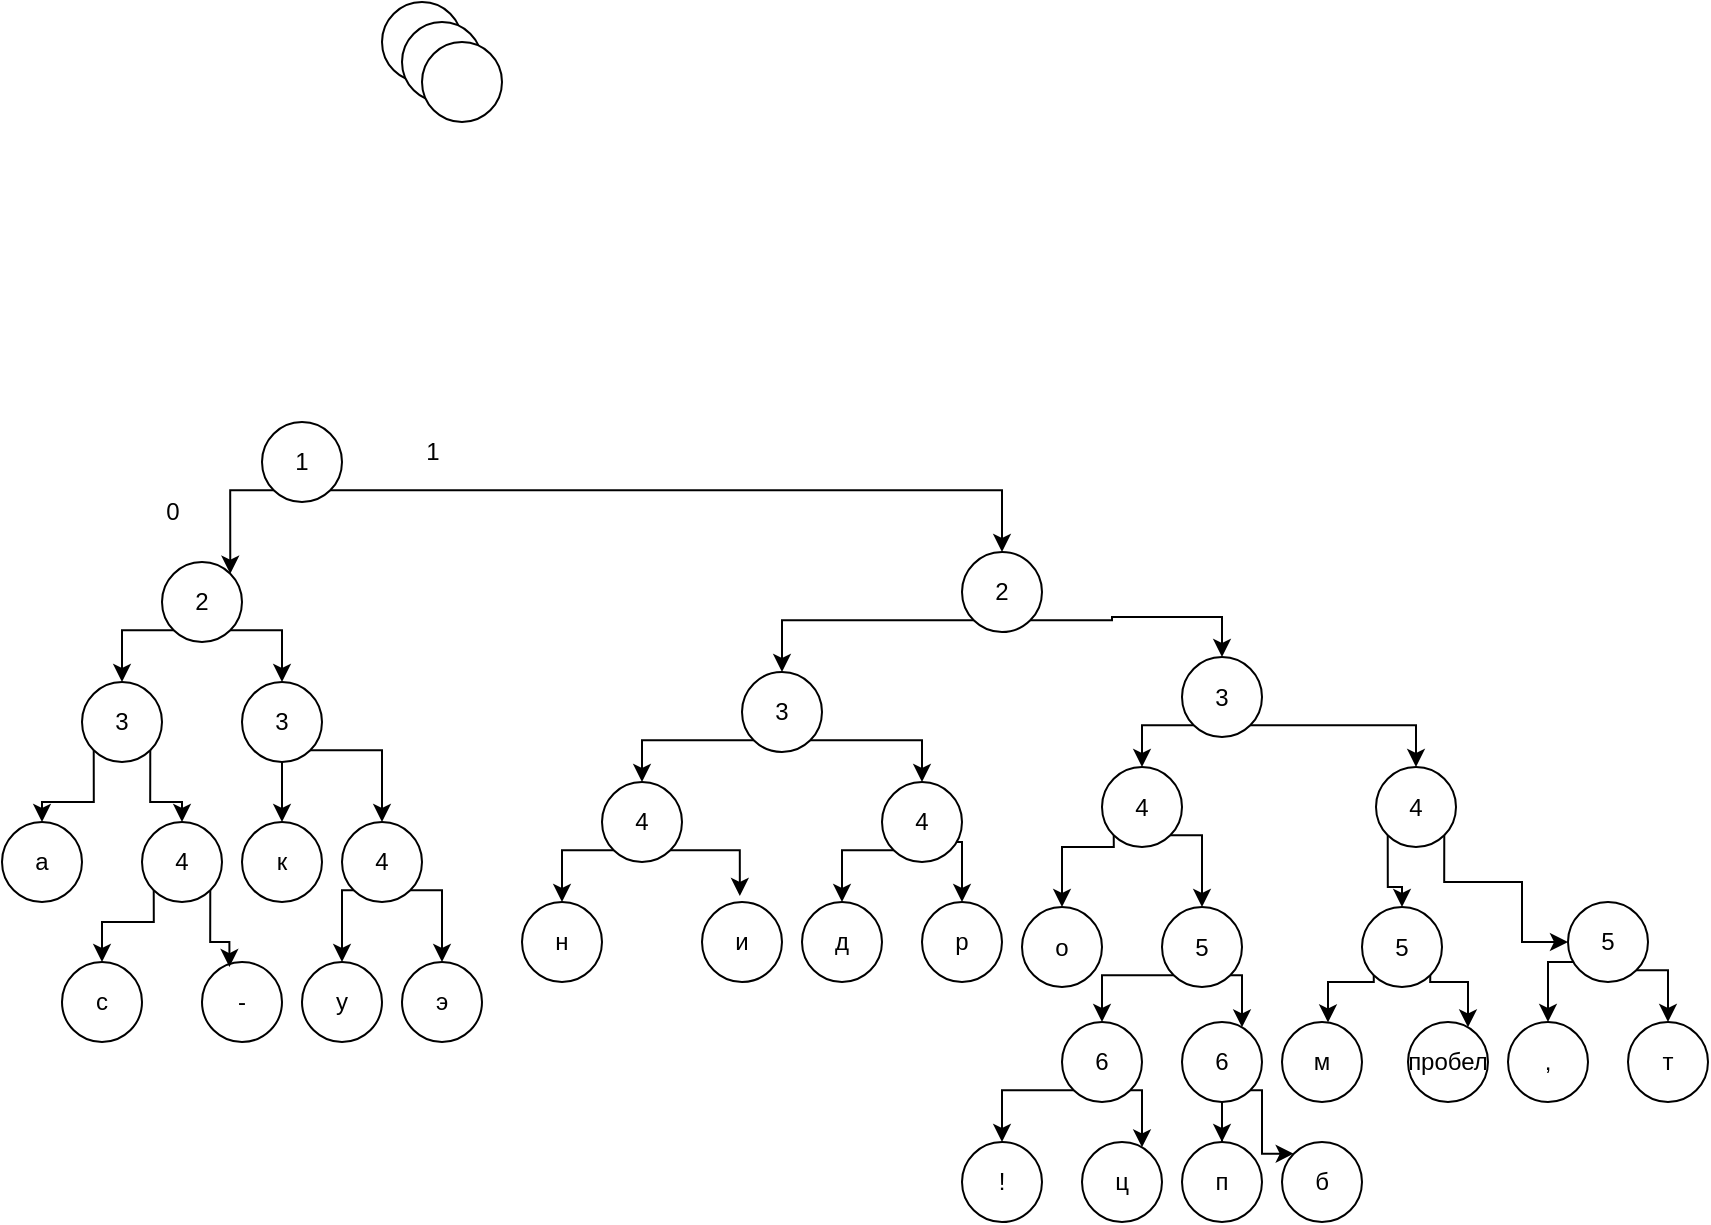 <mxfile version="20.7.2" type="github">
  <diagram id="o-HIYfDfh0YyrvNU1Bbs" name="Страница 1">
    <mxGraphModel dx="1123" dy="621" grid="1" gridSize="10" guides="1" tooltips="1" connect="1" arrows="1" fold="1" page="1" pageScale="1" pageWidth="827" pageHeight="1169" math="0" shadow="0">
      <root>
        <mxCell id="0" />
        <mxCell id="1" parent="0" />
        <mxCell id="30mC5k7iqsQkb9u7MMj6-1" value="" style="ellipse;whiteSpace=wrap;html=1;aspect=fixed;" vertex="1" parent="1">
          <mxGeometry x="260" y="310" width="40" height="40" as="geometry" />
        </mxCell>
        <mxCell id="30mC5k7iqsQkb9u7MMj6-2" value="" style="ellipse;whiteSpace=wrap;html=1;aspect=fixed;" vertex="1" parent="1">
          <mxGeometry x="270" y="320" width="40" height="40" as="geometry" />
        </mxCell>
        <mxCell id="30mC5k7iqsQkb9u7MMj6-3" value="" style="ellipse;whiteSpace=wrap;html=1;aspect=fixed;" vertex="1" parent="1">
          <mxGeometry x="280" y="330" width="40" height="40" as="geometry" />
        </mxCell>
        <mxCell id="30mC5k7iqsQkb9u7MMj6-67" style="edgeStyle=orthogonalEdgeStyle;rounded=0;orthogonalLoop=1;jettySize=auto;html=1;exitX=1;exitY=1;exitDx=0;exitDy=0;" edge="1" parent="1" source="30mC5k7iqsQkb9u7MMj6-4" target="30mC5k7iqsQkb9u7MMj6-66">
          <mxGeometry relative="1" as="geometry">
            <Array as="points">
              <mxPoint x="784" y="800" />
              <mxPoint x="803" y="800" />
            </Array>
          </mxGeometry>
        </mxCell>
        <mxCell id="30mC5k7iqsQkb9u7MMj6-69" style="edgeStyle=orthogonalEdgeStyle;rounded=0;orthogonalLoop=1;jettySize=auto;html=1;exitX=0;exitY=1;exitDx=0;exitDy=0;" edge="1" parent="1" source="30mC5k7iqsQkb9u7MMj6-4" target="30mC5k7iqsQkb9u7MMj6-68">
          <mxGeometry relative="1" as="geometry">
            <Array as="points">
              <mxPoint x="756" y="800" />
              <mxPoint x="733" y="800" />
            </Array>
          </mxGeometry>
        </mxCell>
        <mxCell id="30mC5k7iqsQkb9u7MMj6-4" value="5" style="ellipse;whiteSpace=wrap;html=1;aspect=fixed;" vertex="1" parent="1">
          <mxGeometry x="750" y="762.5" width="40" height="40" as="geometry" />
        </mxCell>
        <mxCell id="30mC5k7iqsQkb9u7MMj6-62" style="edgeStyle=orthogonalEdgeStyle;rounded=0;orthogonalLoop=1;jettySize=auto;html=1;exitX=0;exitY=1;exitDx=0;exitDy=0;" edge="1" parent="1" source="30mC5k7iqsQkb9u7MMj6-5" target="30mC5k7iqsQkb9u7MMj6-61">
          <mxGeometry relative="1" as="geometry">
            <Array as="points">
              <mxPoint x="626" y="732.5" />
              <mxPoint x="600" y="732.5" />
            </Array>
          </mxGeometry>
        </mxCell>
        <mxCell id="30mC5k7iqsQkb9u7MMj6-77" style="edgeStyle=orthogonalEdgeStyle;rounded=0;orthogonalLoop=1;jettySize=auto;html=1;exitX=1;exitY=1;exitDx=0;exitDy=0;" edge="1" parent="1" source="30mC5k7iqsQkb9u7MMj6-5" target="30mC5k7iqsQkb9u7MMj6-76">
          <mxGeometry relative="1" as="geometry">
            <Array as="points">
              <mxPoint x="670" y="727" />
            </Array>
          </mxGeometry>
        </mxCell>
        <mxCell id="30mC5k7iqsQkb9u7MMj6-5" value="4" style="ellipse;whiteSpace=wrap;html=1;aspect=fixed;" vertex="1" parent="1">
          <mxGeometry x="620" y="692.5" width="40" height="40" as="geometry" />
        </mxCell>
        <mxCell id="30mC5k7iqsQkb9u7MMj6-6" value="д" style="ellipse;whiteSpace=wrap;html=1;aspect=fixed;" vertex="1" parent="1">
          <mxGeometry x="470" y="760" width="40" height="40" as="geometry" />
        </mxCell>
        <mxCell id="30mC5k7iqsQkb9u7MMj6-57" style="edgeStyle=orthogonalEdgeStyle;rounded=0;orthogonalLoop=1;jettySize=auto;html=1;exitX=0;exitY=1;exitDx=0;exitDy=0;entryX=0.5;entryY=0;entryDx=0;entryDy=0;" edge="1" parent="1" source="30mC5k7iqsQkb9u7MMj6-7" target="30mC5k7iqsQkb9u7MMj6-6">
          <mxGeometry relative="1" as="geometry" />
        </mxCell>
        <mxCell id="30mC5k7iqsQkb9u7MMj6-64" style="edgeStyle=orthogonalEdgeStyle;rounded=0;orthogonalLoop=1;jettySize=auto;html=1;exitX=1;exitY=1;exitDx=0;exitDy=0;" edge="1" parent="1" source="30mC5k7iqsQkb9u7MMj6-7" target="30mC5k7iqsQkb9u7MMj6-63">
          <mxGeometry relative="1" as="geometry">
            <Array as="points">
              <mxPoint x="544" y="730" />
              <mxPoint x="550" y="730" />
            </Array>
          </mxGeometry>
        </mxCell>
        <mxCell id="30mC5k7iqsQkb9u7MMj6-7" value="4" style="ellipse;whiteSpace=wrap;html=1;aspect=fixed;" vertex="1" parent="1">
          <mxGeometry x="510" y="700" width="40" height="40" as="geometry" />
        </mxCell>
        <mxCell id="30mC5k7iqsQkb9u7MMj6-65" style="edgeStyle=orthogonalEdgeStyle;rounded=0;orthogonalLoop=1;jettySize=auto;html=1;exitX=0;exitY=1;exitDx=0;exitDy=0;" edge="1" parent="1" source="30mC5k7iqsQkb9u7MMj6-8" target="30mC5k7iqsQkb9u7MMj6-4">
          <mxGeometry relative="1" as="geometry" />
        </mxCell>
        <mxCell id="30mC5k7iqsQkb9u7MMj6-71" style="edgeStyle=orthogonalEdgeStyle;rounded=0;orthogonalLoop=1;jettySize=auto;html=1;exitX=1;exitY=1;exitDx=0;exitDy=0;" edge="1" parent="1" source="30mC5k7iqsQkb9u7MMj6-8" target="30mC5k7iqsQkb9u7MMj6-70">
          <mxGeometry relative="1" as="geometry">
            <Array as="points">
              <mxPoint x="791" y="750" />
              <mxPoint x="830" y="750" />
            </Array>
          </mxGeometry>
        </mxCell>
        <mxCell id="30mC5k7iqsQkb9u7MMj6-8" value="4" style="ellipse;whiteSpace=wrap;html=1;aspect=fixed;" vertex="1" parent="1">
          <mxGeometry x="757" y="692.5" width="40" height="40" as="geometry" />
        </mxCell>
        <mxCell id="30mC5k7iqsQkb9u7MMj6-9" value="н" style="ellipse;whiteSpace=wrap;html=1;aspect=fixed;" vertex="1" parent="1">
          <mxGeometry x="330" y="760" width="40" height="40" as="geometry" />
        </mxCell>
        <mxCell id="30mC5k7iqsQkb9u7MMj6-10" value="и" style="ellipse;whiteSpace=wrap;html=1;aspect=fixed;" vertex="1" parent="1">
          <mxGeometry x="420" y="760" width="40" height="40" as="geometry" />
        </mxCell>
        <mxCell id="30mC5k7iqsQkb9u7MMj6-56" style="edgeStyle=orthogonalEdgeStyle;rounded=0;orthogonalLoop=1;jettySize=auto;html=1;exitX=1;exitY=1;exitDx=0;exitDy=0;entryX=0.473;entryY=-0.076;entryDx=0;entryDy=0;entryPerimeter=0;" edge="1" parent="1" source="30mC5k7iqsQkb9u7MMj6-11" target="30mC5k7iqsQkb9u7MMj6-10">
          <mxGeometry relative="1" as="geometry" />
        </mxCell>
        <mxCell id="30mC5k7iqsQkb9u7MMj6-58" style="edgeStyle=orthogonalEdgeStyle;rounded=0;orthogonalLoop=1;jettySize=auto;html=1;exitX=0;exitY=1;exitDx=0;exitDy=0;entryX=0.5;entryY=0;entryDx=0;entryDy=0;" edge="1" parent="1" source="30mC5k7iqsQkb9u7MMj6-11" target="30mC5k7iqsQkb9u7MMj6-9">
          <mxGeometry relative="1" as="geometry" />
        </mxCell>
        <mxCell id="30mC5k7iqsQkb9u7MMj6-11" value="4" style="ellipse;whiteSpace=wrap;html=1;aspect=fixed;" vertex="1" parent="1">
          <mxGeometry x="370" y="700" width="40" height="40" as="geometry" />
        </mxCell>
        <mxCell id="30mC5k7iqsQkb9u7MMj6-59" style="edgeStyle=orthogonalEdgeStyle;rounded=0;orthogonalLoop=1;jettySize=auto;html=1;exitX=0;exitY=1;exitDx=0;exitDy=0;entryX=0.5;entryY=0;entryDx=0;entryDy=0;" edge="1" parent="1" source="30mC5k7iqsQkb9u7MMj6-12" target="30mC5k7iqsQkb9u7MMj6-5">
          <mxGeometry relative="1" as="geometry" />
        </mxCell>
        <mxCell id="30mC5k7iqsQkb9u7MMj6-60" style="edgeStyle=orthogonalEdgeStyle;rounded=0;orthogonalLoop=1;jettySize=auto;html=1;exitX=1;exitY=1;exitDx=0;exitDy=0;" edge="1" parent="1" source="30mC5k7iqsQkb9u7MMj6-12" target="30mC5k7iqsQkb9u7MMj6-8">
          <mxGeometry relative="1" as="geometry" />
        </mxCell>
        <mxCell id="30mC5k7iqsQkb9u7MMj6-12" value="3" style="ellipse;whiteSpace=wrap;html=1;aspect=fixed;" vertex="1" parent="1">
          <mxGeometry x="660" y="637.5" width="40" height="40" as="geometry" />
        </mxCell>
        <mxCell id="30mC5k7iqsQkb9u7MMj6-52" style="edgeStyle=orthogonalEdgeStyle;rounded=0;orthogonalLoop=1;jettySize=auto;html=1;exitX=0;exitY=1;exitDx=0;exitDy=0;entryX=0.5;entryY=0;entryDx=0;entryDy=0;" edge="1" parent="1" source="30mC5k7iqsQkb9u7MMj6-13" target="30mC5k7iqsQkb9u7MMj6-11">
          <mxGeometry relative="1" as="geometry" />
        </mxCell>
        <mxCell id="30mC5k7iqsQkb9u7MMj6-53" style="edgeStyle=orthogonalEdgeStyle;rounded=0;orthogonalLoop=1;jettySize=auto;html=1;exitX=1;exitY=1;exitDx=0;exitDy=0;entryX=0.5;entryY=0;entryDx=0;entryDy=0;" edge="1" parent="1" source="30mC5k7iqsQkb9u7MMj6-13" target="30mC5k7iqsQkb9u7MMj6-7">
          <mxGeometry relative="1" as="geometry" />
        </mxCell>
        <mxCell id="30mC5k7iqsQkb9u7MMj6-13" value="3" style="ellipse;whiteSpace=wrap;html=1;aspect=fixed;" vertex="1" parent="1">
          <mxGeometry x="440" y="645" width="40" height="40" as="geometry" />
        </mxCell>
        <mxCell id="30mC5k7iqsQkb9u7MMj6-48" style="edgeStyle=orthogonalEdgeStyle;rounded=0;orthogonalLoop=1;jettySize=auto;html=1;exitX=0;exitY=1;exitDx=0;exitDy=0;" edge="1" parent="1" source="30mC5k7iqsQkb9u7MMj6-14" target="30mC5k7iqsQkb9u7MMj6-17">
          <mxGeometry relative="1" as="geometry">
            <Array as="points">
              <mxPoint x="240" y="754" />
            </Array>
          </mxGeometry>
        </mxCell>
        <mxCell id="30mC5k7iqsQkb9u7MMj6-49" style="edgeStyle=orthogonalEdgeStyle;rounded=0;orthogonalLoop=1;jettySize=auto;html=1;exitX=1;exitY=1;exitDx=0;exitDy=0;entryX=0.5;entryY=0;entryDx=0;entryDy=0;" edge="1" parent="1" source="30mC5k7iqsQkb9u7MMj6-14" target="30mC5k7iqsQkb9u7MMj6-16">
          <mxGeometry relative="1" as="geometry" />
        </mxCell>
        <mxCell id="30mC5k7iqsQkb9u7MMj6-14" value="4" style="ellipse;whiteSpace=wrap;html=1;aspect=fixed;" vertex="1" parent="1">
          <mxGeometry x="240" y="720" width="40" height="40" as="geometry" />
        </mxCell>
        <mxCell id="30mC5k7iqsQkb9u7MMj6-50" style="edgeStyle=orthogonalEdgeStyle;rounded=0;orthogonalLoop=1;jettySize=auto;html=1;exitX=0;exitY=1;exitDx=0;exitDy=0;entryX=0.5;entryY=0;entryDx=0;entryDy=0;" edge="1" parent="1" source="30mC5k7iqsQkb9u7MMj6-15" target="30mC5k7iqsQkb9u7MMj6-13">
          <mxGeometry relative="1" as="geometry" />
        </mxCell>
        <mxCell id="30mC5k7iqsQkb9u7MMj6-51" style="edgeStyle=orthogonalEdgeStyle;rounded=0;orthogonalLoop=1;jettySize=auto;html=1;exitX=1;exitY=1;exitDx=0;exitDy=0;entryX=0.5;entryY=0;entryDx=0;entryDy=0;" edge="1" parent="1" source="30mC5k7iqsQkb9u7MMj6-15" target="30mC5k7iqsQkb9u7MMj6-12">
          <mxGeometry relative="1" as="geometry" />
        </mxCell>
        <mxCell id="30mC5k7iqsQkb9u7MMj6-15" value="2" style="ellipse;whiteSpace=wrap;html=1;aspect=fixed;" vertex="1" parent="1">
          <mxGeometry x="550" y="585" width="40" height="40" as="geometry" />
        </mxCell>
        <mxCell id="30mC5k7iqsQkb9u7MMj6-16" value="э" style="ellipse;whiteSpace=wrap;html=1;aspect=fixed;" vertex="1" parent="1">
          <mxGeometry x="270" y="790" width="40" height="40" as="geometry" />
        </mxCell>
        <mxCell id="30mC5k7iqsQkb9u7MMj6-17" value="у" style="ellipse;whiteSpace=wrap;html=1;aspect=fixed;" vertex="1" parent="1">
          <mxGeometry x="220" y="790" width="40" height="40" as="geometry" />
        </mxCell>
        <mxCell id="30mC5k7iqsQkb9u7MMj6-18" value="-" style="ellipse;whiteSpace=wrap;html=1;aspect=fixed;" vertex="1" parent="1">
          <mxGeometry x="170" y="790" width="40" height="40" as="geometry" />
        </mxCell>
        <mxCell id="30mC5k7iqsQkb9u7MMj6-19" value="с" style="ellipse;whiteSpace=wrap;html=1;aspect=fixed;" vertex="1" parent="1">
          <mxGeometry x="100" y="790" width="40" height="40" as="geometry" />
        </mxCell>
        <mxCell id="30mC5k7iqsQkb9u7MMj6-45" style="edgeStyle=orthogonalEdgeStyle;rounded=0;orthogonalLoop=1;jettySize=auto;html=1;exitX=0;exitY=1;exitDx=0;exitDy=0;entryX=0.5;entryY=0;entryDx=0;entryDy=0;" edge="1" parent="1" source="30mC5k7iqsQkb9u7MMj6-20" target="30mC5k7iqsQkb9u7MMj6-19">
          <mxGeometry relative="1" as="geometry">
            <Array as="points">
              <mxPoint x="146" y="770" />
              <mxPoint x="120" y="770" />
            </Array>
          </mxGeometry>
        </mxCell>
        <mxCell id="30mC5k7iqsQkb9u7MMj6-46" style="edgeStyle=orthogonalEdgeStyle;rounded=0;orthogonalLoop=1;jettySize=auto;html=1;exitX=1;exitY=1;exitDx=0;exitDy=0;entryX=0.343;entryY=0.063;entryDx=0;entryDy=0;entryPerimeter=0;" edge="1" parent="1" source="30mC5k7iqsQkb9u7MMj6-20" target="30mC5k7iqsQkb9u7MMj6-18">
          <mxGeometry relative="1" as="geometry">
            <Array as="points">
              <mxPoint x="174" y="780" />
              <mxPoint x="184" y="780" />
            </Array>
          </mxGeometry>
        </mxCell>
        <mxCell id="30mC5k7iqsQkb9u7MMj6-20" value="4" style="ellipse;whiteSpace=wrap;html=1;aspect=fixed;" vertex="1" parent="1">
          <mxGeometry x="140" y="720" width="40" height="40" as="geometry" />
        </mxCell>
        <mxCell id="30mC5k7iqsQkb9u7MMj6-22" value="к" style="ellipse;whiteSpace=wrap;html=1;aspect=fixed;" vertex="1" parent="1">
          <mxGeometry x="190" y="720" width="40" height="40" as="geometry" />
        </mxCell>
        <mxCell id="30mC5k7iqsQkb9u7MMj6-23" value="а" style="ellipse;whiteSpace=wrap;html=1;aspect=fixed;" vertex="1" parent="1">
          <mxGeometry x="70" y="720" width="40" height="40" as="geometry" />
        </mxCell>
        <mxCell id="30mC5k7iqsQkb9u7MMj6-39" style="edgeStyle=orthogonalEdgeStyle;rounded=0;orthogonalLoop=1;jettySize=auto;html=1;exitX=1;exitY=1;exitDx=0;exitDy=0;entryX=0.5;entryY=0;entryDx=0;entryDy=0;" edge="1" parent="1" source="30mC5k7iqsQkb9u7MMj6-24" target="30mC5k7iqsQkb9u7MMj6-22">
          <mxGeometry relative="1" as="geometry" />
        </mxCell>
        <mxCell id="30mC5k7iqsQkb9u7MMj6-47" style="edgeStyle=orthogonalEdgeStyle;rounded=0;orthogonalLoop=1;jettySize=auto;html=1;exitX=1;exitY=1;exitDx=0;exitDy=0;" edge="1" parent="1" source="30mC5k7iqsQkb9u7MMj6-24" target="30mC5k7iqsQkb9u7MMj6-14">
          <mxGeometry relative="1" as="geometry" />
        </mxCell>
        <mxCell id="30mC5k7iqsQkb9u7MMj6-24" value="3" style="ellipse;whiteSpace=wrap;html=1;aspect=fixed;" vertex="1" parent="1">
          <mxGeometry x="190" y="650" width="40" height="40" as="geometry" />
        </mxCell>
        <mxCell id="30mC5k7iqsQkb9u7MMj6-43" style="edgeStyle=orthogonalEdgeStyle;rounded=0;orthogonalLoop=1;jettySize=auto;html=1;exitX=0;exitY=1;exitDx=0;exitDy=0;entryX=0.5;entryY=0;entryDx=0;entryDy=0;" edge="1" parent="1" source="30mC5k7iqsQkb9u7MMj6-25" target="30mC5k7iqsQkb9u7MMj6-23">
          <mxGeometry relative="1" as="geometry" />
        </mxCell>
        <mxCell id="30mC5k7iqsQkb9u7MMj6-44" style="edgeStyle=orthogonalEdgeStyle;rounded=0;orthogonalLoop=1;jettySize=auto;html=1;exitX=1;exitY=1;exitDx=0;exitDy=0;" edge="1" parent="1" source="30mC5k7iqsQkb9u7MMj6-25" target="30mC5k7iqsQkb9u7MMj6-20">
          <mxGeometry relative="1" as="geometry" />
        </mxCell>
        <mxCell id="30mC5k7iqsQkb9u7MMj6-25" value="3" style="ellipse;whiteSpace=wrap;html=1;aspect=fixed;" vertex="1" parent="1">
          <mxGeometry x="110" y="650" width="40" height="40" as="geometry" />
        </mxCell>
        <mxCell id="30mC5k7iqsQkb9u7MMj6-36" style="edgeStyle=orthogonalEdgeStyle;rounded=0;orthogonalLoop=1;jettySize=auto;html=1;exitX=0;exitY=1;exitDx=0;exitDy=0;entryX=0.5;entryY=0;entryDx=0;entryDy=0;" edge="1" parent="1" source="30mC5k7iqsQkb9u7MMj6-27" target="30mC5k7iqsQkb9u7MMj6-25">
          <mxGeometry relative="1" as="geometry" />
        </mxCell>
        <mxCell id="30mC5k7iqsQkb9u7MMj6-37" style="edgeStyle=orthogonalEdgeStyle;rounded=0;orthogonalLoop=1;jettySize=auto;html=1;exitX=1;exitY=1;exitDx=0;exitDy=0;entryX=0.5;entryY=0;entryDx=0;entryDy=0;" edge="1" parent="1" source="30mC5k7iqsQkb9u7MMj6-27" target="30mC5k7iqsQkb9u7MMj6-24">
          <mxGeometry relative="1" as="geometry" />
        </mxCell>
        <mxCell id="30mC5k7iqsQkb9u7MMj6-27" value="2" style="ellipse;whiteSpace=wrap;html=1;aspect=fixed;" vertex="1" parent="1">
          <mxGeometry x="150" y="590" width="40" height="40" as="geometry" />
        </mxCell>
        <mxCell id="30mC5k7iqsQkb9u7MMj6-29" style="edgeStyle=orthogonalEdgeStyle;rounded=0;orthogonalLoop=1;jettySize=auto;html=1;exitX=0;exitY=1;exitDx=0;exitDy=0;entryX=1;entryY=0;entryDx=0;entryDy=0;" edge="1" parent="1" source="30mC5k7iqsQkb9u7MMj6-28" target="30mC5k7iqsQkb9u7MMj6-27">
          <mxGeometry relative="1" as="geometry">
            <Array as="points">
              <mxPoint x="184" y="554" />
            </Array>
          </mxGeometry>
        </mxCell>
        <mxCell id="30mC5k7iqsQkb9u7MMj6-31" style="edgeStyle=orthogonalEdgeStyle;rounded=0;orthogonalLoop=1;jettySize=auto;html=1;exitX=1;exitY=1;exitDx=0;exitDy=0;entryX=0.5;entryY=0;entryDx=0;entryDy=0;" edge="1" parent="1" source="30mC5k7iqsQkb9u7MMj6-28" target="30mC5k7iqsQkb9u7MMj6-15">
          <mxGeometry relative="1" as="geometry">
            <mxPoint x="435.858" y="585.858" as="targetPoint" />
            <Array as="points">
              <mxPoint x="570" y="554" />
            </Array>
          </mxGeometry>
        </mxCell>
        <mxCell id="30mC5k7iqsQkb9u7MMj6-28" value="1" style="ellipse;whiteSpace=wrap;html=1;aspect=fixed;" vertex="1" parent="1">
          <mxGeometry x="200" y="520" width="40" height="40" as="geometry" />
        </mxCell>
        <mxCell id="30mC5k7iqsQkb9u7MMj6-30" value="0" style="text;html=1;align=center;verticalAlign=middle;resizable=0;points=[];autosize=1;strokeColor=none;fillColor=none;" vertex="1" parent="1">
          <mxGeometry x="140" y="550" width="30" height="30" as="geometry" />
        </mxCell>
        <mxCell id="30mC5k7iqsQkb9u7MMj6-32" value="1" style="text;html=1;align=center;verticalAlign=middle;resizable=0;points=[];autosize=1;strokeColor=none;fillColor=none;" vertex="1" parent="1">
          <mxGeometry x="270" y="520" width="30" height="30" as="geometry" />
        </mxCell>
        <mxCell id="30mC5k7iqsQkb9u7MMj6-61" value="о" style="ellipse;whiteSpace=wrap;html=1;aspect=fixed;" vertex="1" parent="1">
          <mxGeometry x="580" y="762.5" width="40" height="40" as="geometry" />
        </mxCell>
        <mxCell id="30mC5k7iqsQkb9u7MMj6-63" value="р" style="ellipse;whiteSpace=wrap;html=1;aspect=fixed;" vertex="1" parent="1">
          <mxGeometry x="530" y="760" width="40" height="40" as="geometry" />
        </mxCell>
        <mxCell id="30mC5k7iqsQkb9u7MMj6-66" value="пробел" style="ellipse;whiteSpace=wrap;html=1;aspect=fixed;" vertex="1" parent="1">
          <mxGeometry x="773" y="820" width="40" height="40" as="geometry" />
        </mxCell>
        <mxCell id="30mC5k7iqsQkb9u7MMj6-68" value="м" style="ellipse;whiteSpace=wrap;html=1;aspect=fixed;" vertex="1" parent="1">
          <mxGeometry x="710" y="820" width="40" height="40" as="geometry" />
        </mxCell>
        <mxCell id="30mC5k7iqsQkb9u7MMj6-73" style="edgeStyle=orthogonalEdgeStyle;rounded=0;orthogonalLoop=1;jettySize=auto;html=1;exitX=0;exitY=1;exitDx=0;exitDy=0;" edge="1" parent="1" source="30mC5k7iqsQkb9u7MMj6-70" target="30mC5k7iqsQkb9u7MMj6-72">
          <mxGeometry relative="1" as="geometry">
            <Array as="points">
              <mxPoint x="859" y="790" />
              <mxPoint x="843" y="790" />
            </Array>
          </mxGeometry>
        </mxCell>
        <mxCell id="30mC5k7iqsQkb9u7MMj6-75" style="edgeStyle=orthogonalEdgeStyle;rounded=0;orthogonalLoop=1;jettySize=auto;html=1;exitX=1;exitY=1;exitDx=0;exitDy=0;" edge="1" parent="1" source="30mC5k7iqsQkb9u7MMj6-70" target="30mC5k7iqsQkb9u7MMj6-74">
          <mxGeometry relative="1" as="geometry">
            <Array as="points">
              <mxPoint x="903" y="810" />
              <mxPoint x="903" y="810" />
            </Array>
          </mxGeometry>
        </mxCell>
        <mxCell id="30mC5k7iqsQkb9u7MMj6-70" value="5" style="ellipse;whiteSpace=wrap;html=1;aspect=fixed;" vertex="1" parent="1">
          <mxGeometry x="853" y="760" width="40" height="40" as="geometry" />
        </mxCell>
        <mxCell id="30mC5k7iqsQkb9u7MMj6-72" value="," style="ellipse;whiteSpace=wrap;html=1;aspect=fixed;" vertex="1" parent="1">
          <mxGeometry x="823" y="820" width="40" height="40" as="geometry" />
        </mxCell>
        <mxCell id="30mC5k7iqsQkb9u7MMj6-74" value="т" style="ellipse;whiteSpace=wrap;html=1;aspect=fixed;" vertex="1" parent="1">
          <mxGeometry x="883" y="820" width="40" height="40" as="geometry" />
        </mxCell>
        <mxCell id="30mC5k7iqsQkb9u7MMj6-79" style="edgeStyle=orthogonalEdgeStyle;rounded=0;orthogonalLoop=1;jettySize=auto;html=1;exitX=0;exitY=1;exitDx=0;exitDy=0;" edge="1" parent="1" source="30mC5k7iqsQkb9u7MMj6-76" target="30mC5k7iqsQkb9u7MMj6-78">
          <mxGeometry relative="1" as="geometry" />
        </mxCell>
        <mxCell id="30mC5k7iqsQkb9u7MMj6-84" style="edgeStyle=orthogonalEdgeStyle;rounded=0;orthogonalLoop=1;jettySize=auto;html=1;exitX=1;exitY=1;exitDx=0;exitDy=0;" edge="1" parent="1" source="30mC5k7iqsQkb9u7MMj6-76" target="30mC5k7iqsQkb9u7MMj6-83">
          <mxGeometry relative="1" as="geometry">
            <Array as="points">
              <mxPoint x="690" y="797" />
            </Array>
          </mxGeometry>
        </mxCell>
        <mxCell id="30mC5k7iqsQkb9u7MMj6-76" value="5" style="ellipse;whiteSpace=wrap;html=1;aspect=fixed;" vertex="1" parent="1">
          <mxGeometry x="650" y="762.5" width="40" height="40" as="geometry" />
        </mxCell>
        <mxCell id="30mC5k7iqsQkb9u7MMj6-86" style="edgeStyle=orthogonalEdgeStyle;rounded=0;orthogonalLoop=1;jettySize=auto;html=1;exitX=0;exitY=1;exitDx=0;exitDy=0;" edge="1" parent="1" source="30mC5k7iqsQkb9u7MMj6-78" target="30mC5k7iqsQkb9u7MMj6-85">
          <mxGeometry relative="1" as="geometry" />
        </mxCell>
        <mxCell id="30mC5k7iqsQkb9u7MMj6-88" style="edgeStyle=orthogonalEdgeStyle;rounded=0;orthogonalLoop=1;jettySize=auto;html=1;exitX=1;exitY=1;exitDx=0;exitDy=0;" edge="1" parent="1" source="30mC5k7iqsQkb9u7MMj6-78" target="30mC5k7iqsQkb9u7MMj6-87">
          <mxGeometry relative="1" as="geometry">
            <Array as="points">
              <mxPoint x="640" y="870" />
              <mxPoint x="640" y="870" />
            </Array>
          </mxGeometry>
        </mxCell>
        <mxCell id="30mC5k7iqsQkb9u7MMj6-78" value="6" style="ellipse;whiteSpace=wrap;html=1;aspect=fixed;" vertex="1" parent="1">
          <mxGeometry x="600" y="820" width="40" height="40" as="geometry" />
        </mxCell>
        <mxCell id="30mC5k7iqsQkb9u7MMj6-90" style="edgeStyle=orthogonalEdgeStyle;rounded=0;orthogonalLoop=1;jettySize=auto;html=1;exitX=0.5;exitY=1;exitDx=0;exitDy=0;" edge="1" parent="1" source="30mC5k7iqsQkb9u7MMj6-83" target="30mC5k7iqsQkb9u7MMj6-89">
          <mxGeometry relative="1" as="geometry" />
        </mxCell>
        <mxCell id="30mC5k7iqsQkb9u7MMj6-92" style="edgeStyle=orthogonalEdgeStyle;rounded=0;orthogonalLoop=1;jettySize=auto;html=1;exitX=1;exitY=1;exitDx=0;exitDy=0;entryX=0;entryY=0;entryDx=0;entryDy=0;" edge="1" parent="1" source="30mC5k7iqsQkb9u7MMj6-83" target="30mC5k7iqsQkb9u7MMj6-91">
          <mxGeometry relative="1" as="geometry">
            <Array as="points">
              <mxPoint x="700" y="854" />
              <mxPoint x="700" y="886" />
            </Array>
          </mxGeometry>
        </mxCell>
        <mxCell id="30mC5k7iqsQkb9u7MMj6-83" value="6" style="ellipse;whiteSpace=wrap;html=1;aspect=fixed;" vertex="1" parent="1">
          <mxGeometry x="660" y="820" width="40" height="40" as="geometry" />
        </mxCell>
        <mxCell id="30mC5k7iqsQkb9u7MMj6-85" value="!" style="ellipse;whiteSpace=wrap;html=1;aspect=fixed;" vertex="1" parent="1">
          <mxGeometry x="550" y="880" width="40" height="40" as="geometry" />
        </mxCell>
        <mxCell id="30mC5k7iqsQkb9u7MMj6-87" value="ц" style="ellipse;whiteSpace=wrap;html=1;aspect=fixed;" vertex="1" parent="1">
          <mxGeometry x="610" y="880" width="40" height="40" as="geometry" />
        </mxCell>
        <mxCell id="30mC5k7iqsQkb9u7MMj6-89" value="п" style="ellipse;whiteSpace=wrap;html=1;aspect=fixed;" vertex="1" parent="1">
          <mxGeometry x="660" y="880" width="40" height="40" as="geometry" />
        </mxCell>
        <mxCell id="30mC5k7iqsQkb9u7MMj6-91" value="б" style="ellipse;whiteSpace=wrap;html=1;aspect=fixed;" vertex="1" parent="1">
          <mxGeometry x="710" y="880" width="40" height="40" as="geometry" />
        </mxCell>
      </root>
    </mxGraphModel>
  </diagram>
</mxfile>
